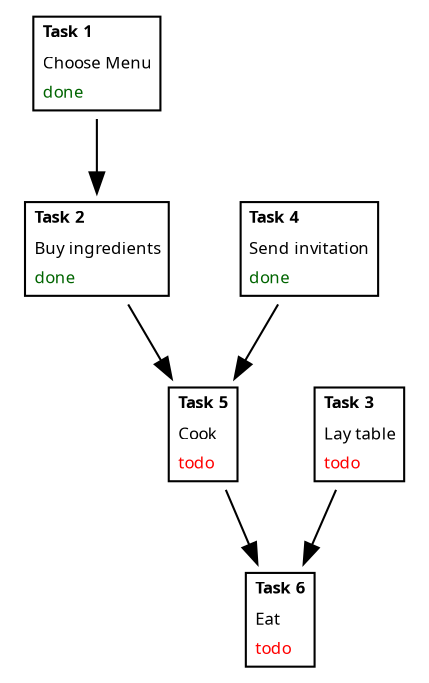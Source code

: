 digraph D {

node [shape=plaintext fontname="Sans serif" fontsize="8"];

task_menu [ label=<
<table border="1" cellborder="0" cellspacing="1">
<tr><td align="left"><b>Task 1</b></td></tr>
<tr><td align="left">Choose Menu</td></tr>
<tr><td align="left"><font color="darkgreen">done</font></td></tr>
</table>>];

task_ingredients [ label=<
<table border="1" cellborder="0" cellspacing="1">
<tr><td align="left"><b>Task 2</b></td></tr>
<tr><td align="left">Buy ingredients</td></tr>
<tr><td align="left"><font color="darkgreen">done</font></td></tr>
</table>>];

task_invitation [ label=<
<table border="1" cellborder="0" cellspacing="1">
<tr><td align="left"><b>Task 4</b></td></tr>
<tr><td align="left">Send invitation</td></tr>
<tr><td align="left"><font color="darkgreen">done</font></td></tr>
</table>>];

task_cook [ label=<
<table border="1" cellborder="0" cellspacing="1">
<tr><td align="left"><b>Task 5</b></td></tr>
<tr><td align="left">Cook</td></tr>
<tr><td align="left"><font color="red">todo</font></td></tr>
</table>>];

task_table[ label=<
<table border="1" cellborder="0" cellspacing="1">
<tr><td align="left"><b>Task 3</b></td></tr>
<tr><td align="left">Lay table</td></tr>
<tr><td align="left"><font color="red">todo</font></td></tr>
</table>>];

task_eat[ label=<
<table border="1" cellborder="0" cellspacing="1">
<tr><td align="left"><b>Task 6</b></td></tr>
<tr><td align="left">Eat</td></tr>
<tr><td align="left"><font color="red">todo</font></td></tr>
</table>>];


task_menu        -> task_ingredients;
task_ingredients -> task_cook;
task_invitation  -> task_cook;
task_table       -> task_eat;
task_cook        -> task_eat;

}
